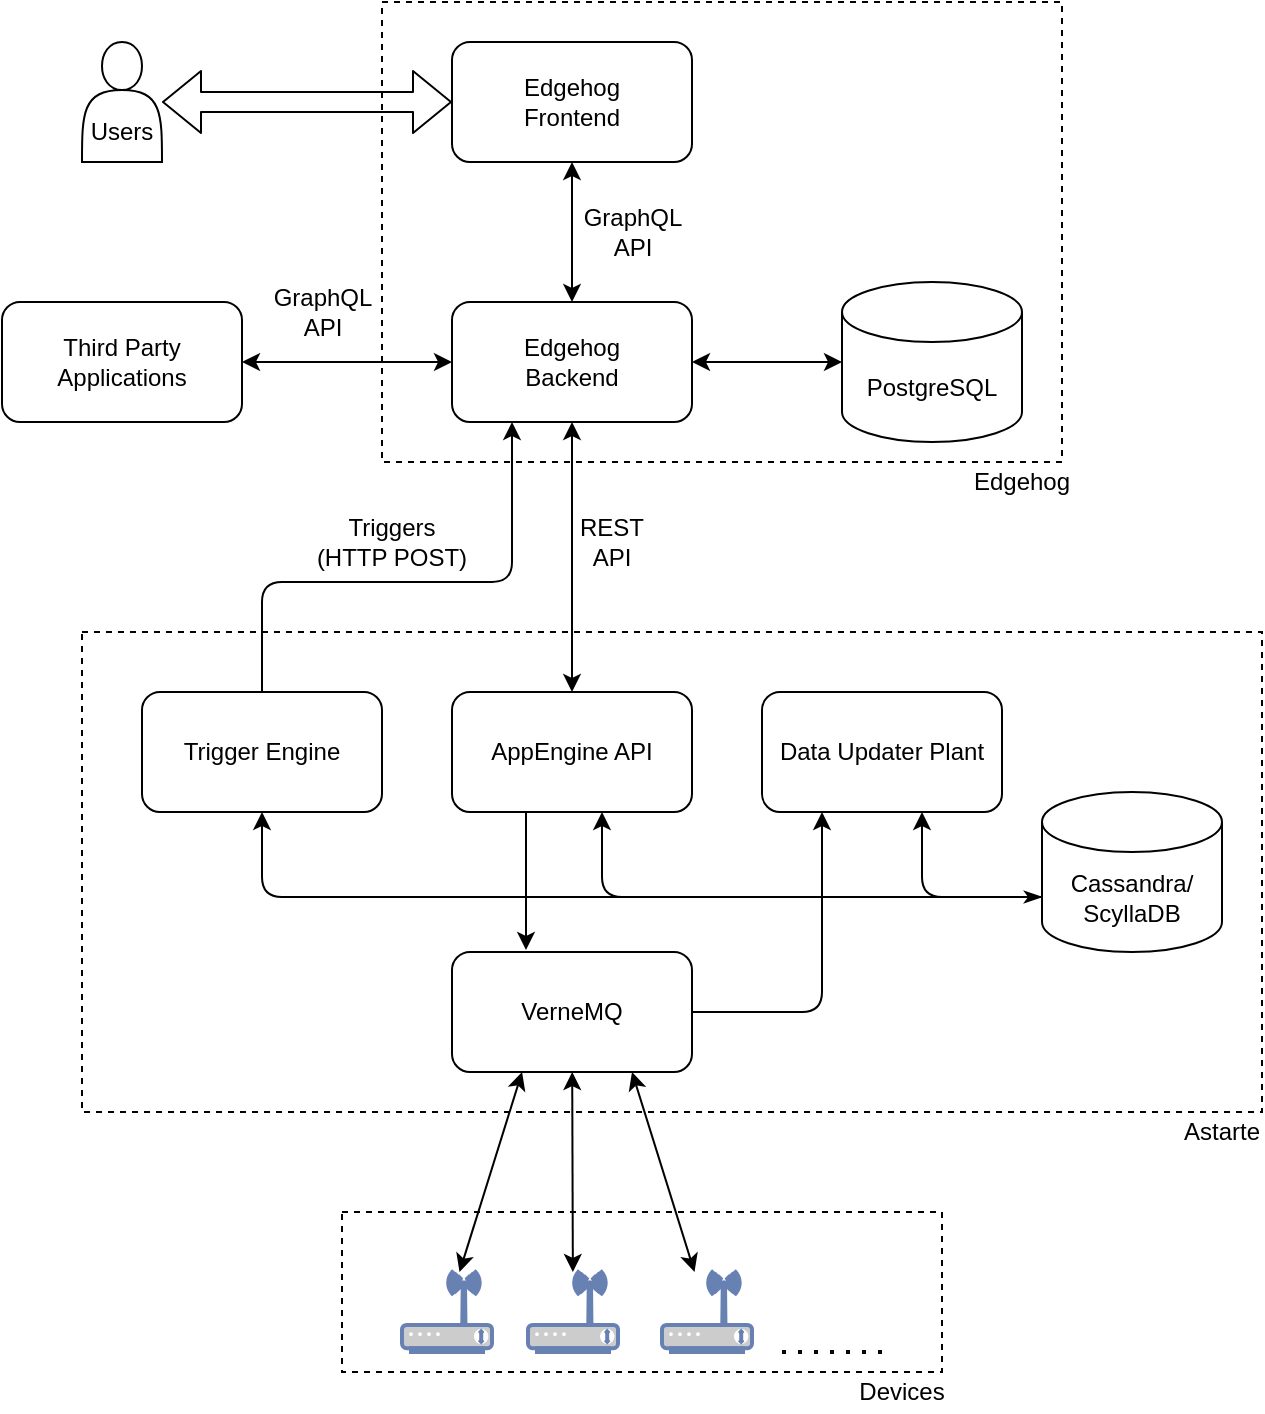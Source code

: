 <mxfile version="14.6.13" type="device"><diagram id="EyjJekplkvcdnhJxy3IJ" name="Page-1"><mxGraphModel dx="1420" dy="774" grid="1" gridSize="10" guides="1" tooltips="1" connect="1" arrows="1" fold="1" page="1" pageScale="1" pageWidth="850" pageHeight="1100" math="0" shadow="0"><root><mxCell id="0"/><mxCell id="1" parent="0"/><mxCell id="QL5MLjTqNHQPfIdM3Db3-1" value="&lt;div&gt;Edgehog&lt;/div&gt;&lt;div&gt;Frontend&lt;/div&gt;" style="rounded=1;whiteSpace=wrap;html=1;" vertex="1" parent="1"><mxGeometry x="365" y="60" width="120" height="60" as="geometry"/></mxCell><mxCell id="QL5MLjTqNHQPfIdM3Db3-2" value="" style="fontColor=#0066CC;verticalAlign=top;verticalLabelPosition=bottom;labelPosition=center;align=center;html=1;outlineConnect=0;fillColor=#CCCCCC;strokeColor=#6881B3;gradientColor=none;gradientDirection=north;strokeWidth=2;shape=mxgraph.networks.wireless_modem;" vertex="1" parent="1"><mxGeometry x="340" y="675" width="45" height="40" as="geometry"/></mxCell><mxCell id="QL5MLjTqNHQPfIdM3Db3-3" value="&lt;div&gt;Edgehog&lt;/div&gt;&lt;div&gt;Backend&lt;/div&gt;" style="rounded=1;whiteSpace=wrap;html=1;" vertex="1" parent="1"><mxGeometry x="365" y="190" width="120" height="60" as="geometry"/></mxCell><mxCell id="QL5MLjTqNHQPfIdM3Db3-5" value="PostgreSQL" style="shape=cylinder3;whiteSpace=wrap;html=1;boundedLbl=1;backgroundOutline=1;size=15;" vertex="1" parent="1"><mxGeometry x="560" y="180" width="90" height="80" as="geometry"/></mxCell><mxCell id="QL5MLjTqNHQPfIdM3Db3-6" value="" style="endArrow=classic;startArrow=classic;html=1;exitX=0.5;exitY=0;exitDx=0;exitDy=0;" edge="1" parent="1" source="QL5MLjTqNHQPfIdM3Db3-3" target="QL5MLjTqNHQPfIdM3Db3-1"><mxGeometry width="50" height="50" relative="1" as="geometry"><mxPoint x="400" y="430" as="sourcePoint"/><mxPoint x="450" y="380" as="targetPoint"/></mxGeometry></mxCell><mxCell id="QL5MLjTqNHQPfIdM3Db3-7" value="&lt;div&gt;GraphQL&lt;/div&gt;&lt;div&gt;API&lt;/div&gt;" style="text;html=1;align=center;verticalAlign=middle;resizable=0;points=[];autosize=1;strokeColor=none;" vertex="1" parent="1"><mxGeometry x="425" y="140" width="60" height="30" as="geometry"/></mxCell><mxCell id="QL5MLjTqNHQPfIdM3Db3-8" value="" style="endArrow=classic;startArrow=classic;html=1;entryX=0;entryY=0.5;entryDx=0;entryDy=0;entryPerimeter=0;exitX=1;exitY=0.5;exitDx=0;exitDy=0;" edge="1" parent="1" source="QL5MLjTqNHQPfIdM3Db3-3" target="QL5MLjTqNHQPfIdM3Db3-5"><mxGeometry width="50" height="50" relative="1" as="geometry"><mxPoint x="490" y="350" as="sourcePoint"/><mxPoint x="540" y="300" as="targetPoint"/></mxGeometry></mxCell><mxCell id="QL5MLjTqNHQPfIdM3Db3-10" value="&lt;div&gt;&lt;br&gt;&lt;/div&gt;&lt;div&gt;&lt;br&gt;&lt;/div&gt;&lt;div&gt;Users&lt;/div&gt;" style="shape=actor;whiteSpace=wrap;html=1;" vertex="1" parent="1"><mxGeometry x="180" y="60" width="40" height="60" as="geometry"/></mxCell><mxCell id="QL5MLjTqNHQPfIdM3Db3-15" value="" style="shape=flexArrow;endArrow=classic;startArrow=classic;html=1;entryX=0;entryY=0.5;entryDx=0;entryDy=0;" edge="1" parent="1" source="QL5MLjTqNHQPfIdM3Db3-10" target="QL5MLjTqNHQPfIdM3Db3-1"><mxGeometry width="100" height="100" relative="1" as="geometry"><mxPoint x="370" y="280" as="sourcePoint"/><mxPoint x="470" y="180" as="targetPoint"/></mxGeometry></mxCell><mxCell id="QL5MLjTqNHQPfIdM3Db3-16" value="&lt;div&gt;Third Party&lt;/div&gt;&lt;div&gt;Applications&lt;/div&gt;" style="rounded=1;whiteSpace=wrap;html=1;strokeColor=#000000;fillColor=#ffffff;" vertex="1" parent="1"><mxGeometry x="140" y="190" width="120" height="60" as="geometry"/></mxCell><mxCell id="QL5MLjTqNHQPfIdM3Db3-17" value="" style="endArrow=classic;startArrow=classic;html=1;exitX=1;exitY=0.5;exitDx=0;exitDy=0;entryX=0;entryY=0.5;entryDx=0;entryDy=0;" edge="1" parent="1" source="QL5MLjTqNHQPfIdM3Db3-16" target="QL5MLjTqNHQPfIdM3Db3-3"><mxGeometry width="50" height="50" relative="1" as="geometry"><mxPoint x="270" y="240" as="sourcePoint"/><mxPoint x="320" y="190" as="targetPoint"/></mxGeometry></mxCell><mxCell id="QL5MLjTqNHQPfIdM3Db3-18" value="&lt;div&gt;GraphQL&lt;/div&gt;&lt;div&gt;API&lt;/div&gt;" style="text;html=1;align=center;verticalAlign=middle;resizable=0;points=[];autosize=1;strokeColor=none;" vertex="1" parent="1"><mxGeometry x="270" y="180" width="60" height="30" as="geometry"/></mxCell><mxCell id="QL5MLjTqNHQPfIdM3Db3-21" value="VerneMQ" style="rounded=1;whiteSpace=wrap;html=1;strokeColor=#000000;fillColor=#ffffff;" vertex="1" parent="1"><mxGeometry x="365" y="515" width="120" height="60" as="geometry"/></mxCell><mxCell id="QL5MLjTqNHQPfIdM3Db3-23" value="&lt;div&gt;Cassandra/&lt;/div&gt;&lt;div&gt;ScyllaDB&lt;/div&gt;" style="shape=cylinder3;whiteSpace=wrap;html=1;boundedLbl=1;backgroundOutline=1;size=15;" vertex="1" parent="1"><mxGeometry x="660" y="435" width="90" height="80" as="geometry"/></mxCell><mxCell id="QL5MLjTqNHQPfIdM3Db3-27" value="" style="fontColor=#0066CC;verticalAlign=top;verticalLabelPosition=bottom;labelPosition=center;align=center;html=1;outlineConnect=0;fillColor=#CCCCCC;strokeColor=#6881B3;gradientColor=none;gradientDirection=north;strokeWidth=2;shape=mxgraph.networks.wireless_modem;" vertex="1" parent="1"><mxGeometry x="470" y="675" width="45" height="40" as="geometry"/></mxCell><mxCell id="QL5MLjTqNHQPfIdM3Db3-28" value="" style="fontColor=#0066CC;verticalAlign=top;verticalLabelPosition=bottom;labelPosition=center;align=center;html=1;outlineConnect=0;fillColor=#CCCCCC;strokeColor=#6881B3;gradientColor=none;gradientDirection=north;strokeWidth=2;shape=mxgraph.networks.wireless_modem;" vertex="1" parent="1"><mxGeometry x="403" y="675" width="45" height="40" as="geometry"/></mxCell><mxCell id="QL5MLjTqNHQPfIdM3Db3-29" value="" style="endArrow=none;dashed=1;html=1;dashPattern=1 3;strokeWidth=2;" edge="1" parent="1"><mxGeometry width="50" height="50" relative="1" as="geometry"><mxPoint x="530" y="715" as="sourcePoint"/><mxPoint x="580" y="715" as="targetPoint"/></mxGeometry></mxCell><mxCell id="QL5MLjTqNHQPfIdM3Db3-30" value="" style="endArrow=classic;startArrow=classic;html=1;entryX=0.292;entryY=1;entryDx=0;entryDy=0;entryPerimeter=0;" edge="1" parent="1" source="QL5MLjTqNHQPfIdM3Db3-2" target="QL5MLjTqNHQPfIdM3Db3-21"><mxGeometry width="50" height="50" relative="1" as="geometry"><mxPoint x="370" y="675" as="sourcePoint"/><mxPoint x="450" y="495" as="targetPoint"/></mxGeometry></mxCell><mxCell id="QL5MLjTqNHQPfIdM3Db3-31" value="" style="endArrow=classic;startArrow=classic;html=1;" edge="1" parent="1" source="QL5MLjTqNHQPfIdM3Db3-21" target="QL5MLjTqNHQPfIdM3Db3-28"><mxGeometry width="50" height="50" relative="1" as="geometry"><mxPoint x="425" y="625" as="sourcePoint"/><mxPoint x="425" y="645.711" as="targetPoint"/></mxGeometry></mxCell><mxCell id="QL5MLjTqNHQPfIdM3Db3-32" value="" style="endArrow=classic;startArrow=classic;html=1;entryX=0.75;entryY=1;entryDx=0;entryDy=0;" edge="1" parent="1" source="QL5MLjTqNHQPfIdM3Db3-27" target="QL5MLjTqNHQPfIdM3Db3-21"><mxGeometry width="50" height="50" relative="1" as="geometry"><mxPoint x="450" y="635" as="sourcePoint"/><mxPoint x="500" y="585" as="targetPoint"/></mxGeometry></mxCell><mxCell id="QL5MLjTqNHQPfIdM3Db3-36" value="AppEngine API" style="rounded=1;whiteSpace=wrap;html=1;strokeColor=#000000;fillColor=none;" vertex="1" parent="1"><mxGeometry x="365" y="385" width="120" height="60" as="geometry"/></mxCell><mxCell id="QL5MLjTqNHQPfIdM3Db3-37" value="Data Updater Plant" style="rounded=1;whiteSpace=wrap;html=1;strokeColor=#000000;fillColor=none;" vertex="1" parent="1"><mxGeometry x="520" y="385" width="120" height="60" as="geometry"/></mxCell><mxCell id="QL5MLjTqNHQPfIdM3Db3-38" value="&lt;div&gt;Trigger Engine&lt;/div&gt;" style="rounded=1;whiteSpace=wrap;html=1;strokeColor=#000000;fillColor=none;" vertex="1" parent="1"><mxGeometry x="210" y="385" width="120" height="60" as="geometry"/></mxCell><mxCell id="QL5MLjTqNHQPfIdM3Db3-39" value="" style="endArrow=classic;startArrow=classic;html=1;labelPosition=right;verticalLabelPosition=top;align=left;verticalAlign=bottom;entryX=0.5;entryY=1;entryDx=0;entryDy=0;exitX=0.5;exitY=0;exitDx=0;exitDy=0;" edge="1" parent="1" source="QL5MLjTqNHQPfIdM3Db3-36" target="QL5MLjTqNHQPfIdM3Db3-3"><mxGeometry width="50" height="50" relative="1" as="geometry"><mxPoint x="400" y="390" as="sourcePoint"/><mxPoint x="420" y="320" as="targetPoint"/></mxGeometry></mxCell><mxCell id="QL5MLjTqNHQPfIdM3Db3-44" value="" style="edgeStyle=segmentEdgeStyle;endArrow=classic;html=1;entryX=0.25;entryY=1;entryDx=0;entryDy=0;" edge="1" parent="1" source="QL5MLjTqNHQPfIdM3Db3-38" target="QL5MLjTqNHQPfIdM3Db3-3"><mxGeometry width="50" height="50" relative="1" as="geometry"><mxPoint x="30" y="480" as="sourcePoint"/><mxPoint x="150" y="420" as="targetPoint"/><Array as="points"><mxPoint x="270" y="330"/><mxPoint x="395" y="330"/></Array></mxGeometry></mxCell><mxCell id="QL5MLjTqNHQPfIdM3Db3-45" value="" style="edgeStyle=segmentEdgeStyle;endArrow=classic;html=1;entryX=0.5;entryY=1;entryDx=0;entryDy=0;entryPerimeter=0;exitX=0;exitY=0;exitDx=0;exitDy=52.5;exitPerimeter=0;startArrow=classicThin;startFill=1;" edge="1" parent="1" source="QL5MLjTqNHQPfIdM3Db3-23" target="QL5MLjTqNHQPfIdM3Db3-38"><mxGeometry width="50" height="50" relative="1" as="geometry"><mxPoint x="400" y="405" as="sourcePoint"/><mxPoint x="450" y="355" as="targetPoint"/></mxGeometry></mxCell><mxCell id="QL5MLjTqNHQPfIdM3Db3-47" value="" style="edgeStyle=segmentEdgeStyle;endArrow=classic;html=1;exitX=0;exitY=0;exitDx=0;exitDy=52.5;exitPerimeter=0;" edge="1" parent="1" source="QL5MLjTqNHQPfIdM3Db3-23" target="QL5MLjTqNHQPfIdM3Db3-36"><mxGeometry width="50" height="50" relative="1" as="geometry"><mxPoint x="510" y="485" as="sourcePoint"/><mxPoint x="450" y="355" as="targetPoint"/><Array as="points"><mxPoint x="440" y="488"/></Array></mxGeometry></mxCell><mxCell id="QL5MLjTqNHQPfIdM3Db3-48" value="" style="edgeStyle=segmentEdgeStyle;endArrow=classic;html=1;exitX=0;exitY=0;exitDx=0;exitDy=52.5;exitPerimeter=0;" edge="1" parent="1" source="QL5MLjTqNHQPfIdM3Db3-23"><mxGeometry width="50" height="50" relative="1" as="geometry"><mxPoint x="570" y="495" as="sourcePoint"/><mxPoint x="600" y="445" as="targetPoint"/><Array as="points"><mxPoint x="600" y="488"/><mxPoint x="600" y="445"/></Array></mxGeometry></mxCell><mxCell id="QL5MLjTqNHQPfIdM3Db3-50" value="" style="edgeStyle=elbowEdgeStyle;elbow=horizontal;endArrow=classic;html=1;entryX=0.308;entryY=-0.017;entryDx=0;entryDy=0;entryPerimeter=0;" edge="1" parent="1" target="QL5MLjTqNHQPfIdM3Db3-21"><mxGeometry width="50" height="50" relative="1" as="geometry"><mxPoint x="402" y="445" as="sourcePoint"/><mxPoint x="450" y="355" as="targetPoint"/></mxGeometry></mxCell><mxCell id="QL5MLjTqNHQPfIdM3Db3-51" value="" style="edgeStyle=segmentEdgeStyle;endArrow=classic;html=1;entryX=0.25;entryY=1;entryDx=0;entryDy=0;exitX=1;exitY=0.5;exitDx=0;exitDy=0;" edge="1" parent="1" source="QL5MLjTqNHQPfIdM3Db3-21" target="QL5MLjTqNHQPfIdM3Db3-37"><mxGeometry width="50" height="50" relative="1" as="geometry"><mxPoint x="400" y="405" as="sourcePoint"/><mxPoint x="450" y="355" as="targetPoint"/></mxGeometry></mxCell><mxCell id="QL5MLjTqNHQPfIdM3Db3-52" value="" style="rounded=0;whiteSpace=wrap;html=1;shadow=0;strokeColor=#000000;fillColor=none;dashed=1;" vertex="1" parent="1"><mxGeometry x="310" y="645" width="300" height="80" as="geometry"/></mxCell><mxCell id="QL5MLjTqNHQPfIdM3Db3-53" value="" style="rounded=0;whiteSpace=wrap;html=1;shadow=0;dashed=1;strokeColor=#000000;fillColor=none;" vertex="1" parent="1"><mxGeometry x="180" y="355" width="590" height="240" as="geometry"/></mxCell><mxCell id="QL5MLjTqNHQPfIdM3Db3-54" value="" style="rounded=0;whiteSpace=wrap;html=1;shadow=0;dashed=1;strokeColor=#000000;fillColor=none;" vertex="1" parent="1"><mxGeometry x="330" y="40" width="340" height="230" as="geometry"/></mxCell><mxCell id="QL5MLjTqNHQPfIdM3Db3-55" value="Edgehog" style="text;html=1;strokeColor=none;fillColor=none;align=center;verticalAlign=middle;whiteSpace=wrap;rounded=0;shadow=0;dashed=1;" vertex="1" parent="1"><mxGeometry x="630" y="270" width="40" height="20" as="geometry"/></mxCell><mxCell id="QL5MLjTqNHQPfIdM3Db3-56" value="&lt;div&gt;Astarte&lt;/div&gt;" style="text;html=1;strokeColor=none;fillColor=none;align=center;verticalAlign=middle;whiteSpace=wrap;rounded=0;shadow=0;dashed=1;" vertex="1" parent="1"><mxGeometry x="730" y="595" width="40" height="20" as="geometry"/></mxCell><mxCell id="QL5MLjTqNHQPfIdM3Db3-57" value="Devices" style="text;html=1;strokeColor=none;fillColor=none;align=center;verticalAlign=middle;whiteSpace=wrap;rounded=0;shadow=0;dashed=1;" vertex="1" parent="1"><mxGeometry x="570" y="725" width="40" height="20" as="geometry"/></mxCell><mxCell id="QL5MLjTqNHQPfIdM3Db3-58" value="&lt;div&gt;REST&lt;/div&gt;&lt;div&gt;API&lt;/div&gt;" style="text;html=1;strokeColor=none;fillColor=none;align=center;verticalAlign=middle;whiteSpace=wrap;rounded=0;shadow=0;dashed=1;" vertex="1" parent="1"><mxGeometry x="425" y="300" width="40" height="20" as="geometry"/></mxCell><mxCell id="QL5MLjTqNHQPfIdM3Db3-60" value="&lt;div&gt;Triggers&lt;br&gt;&lt;/div&gt;&lt;div&gt;(HTTP POST)&lt;/div&gt;" style="text;html=1;strokeColor=none;fillColor=none;align=center;verticalAlign=middle;whiteSpace=wrap;rounded=0;shadow=0;dashed=1;" vertex="1" parent="1"><mxGeometry x="290" y="300" width="90" height="20" as="geometry"/></mxCell></root></mxGraphModel></diagram></mxfile>